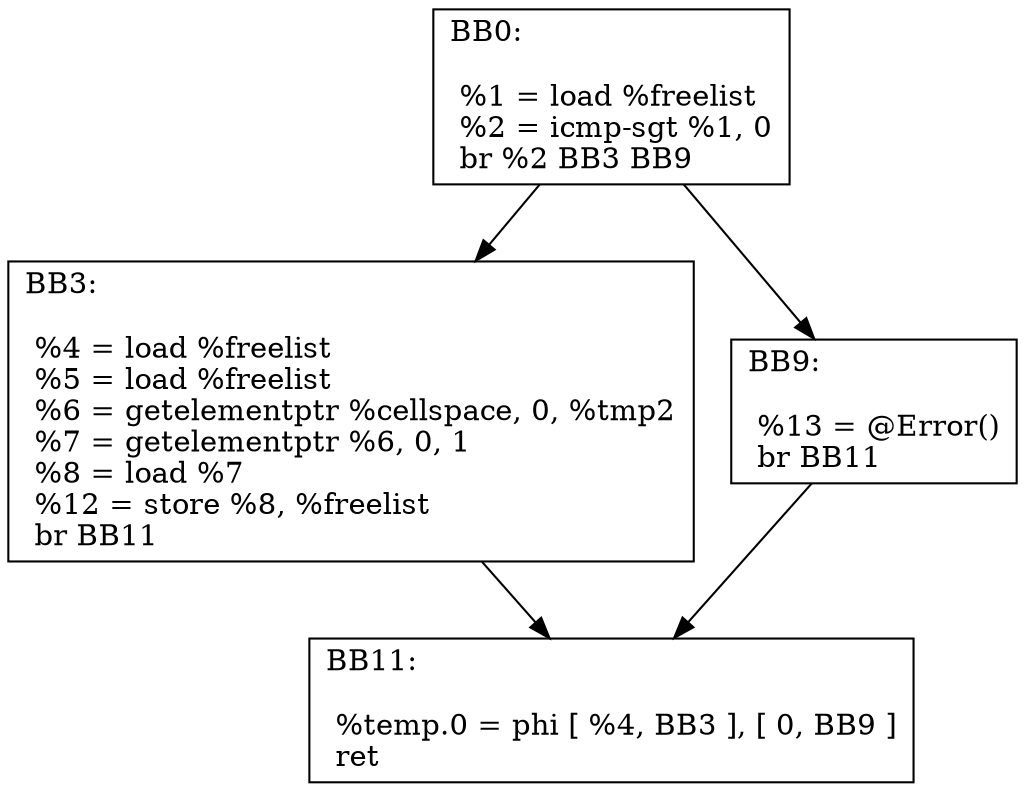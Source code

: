 digraph "CFG for 'Getelement' function" {
	AA0 [shape=record, label="{BB0:\l\l  %1 = load %freelist\l %2 = icmp-sgt %1,  0\l br %2 BB3 BB9\l}"];
	AA0 -> AA3
	AA0 -> AA9
	AA3 [shape=record, label="{BB3:\l\l  %4 = load %freelist\l %5 = load %freelist\l %6 = getelementptr %cellspace,  0,  %tmp2\l %7 = getelementptr %6,  0,  1\l %8 = load %7\l %12 = store %8,  %freelist\l br  BB11\l}"];
	AA3 -> AA11
	AA9 [shape=record, label="{BB9:\l\l  %13 = @Error()\l br  BB11\l}"];
	AA9 -> AA11
	AA11 [shape=record, label="{BB11:\l\l  %temp.0 = phi [  %4, BB3 ], [ 0, BB9 ]\l ret \l}"];
}
